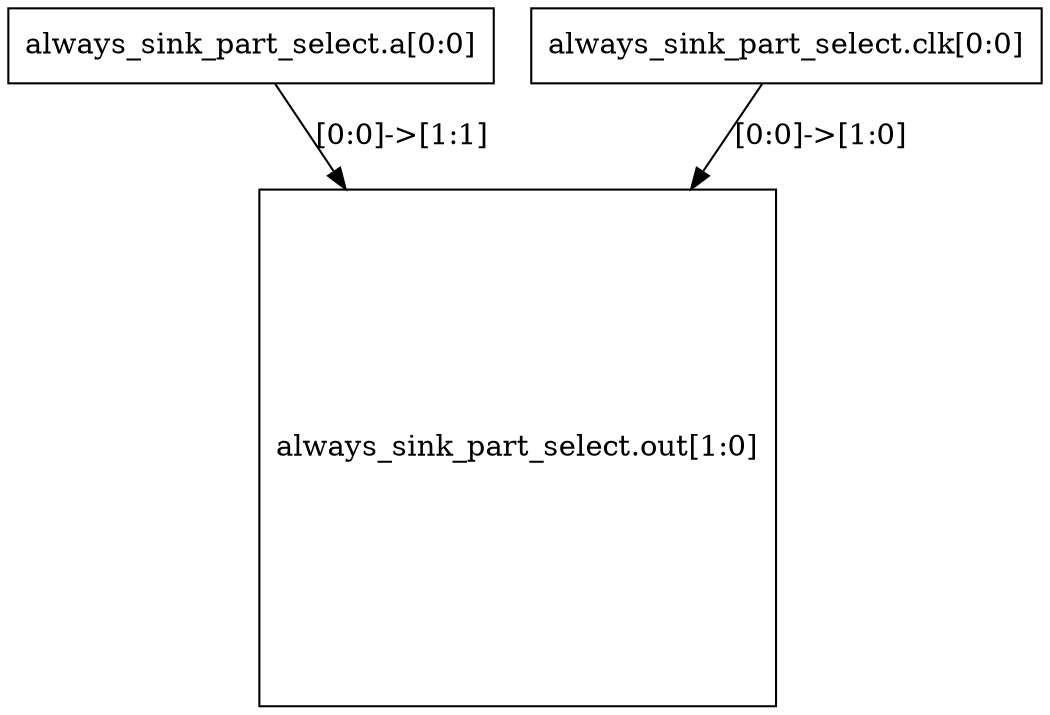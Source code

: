 digraph G {
	"always_sink_part_select.a" -> "always_sink_part_select.out"[label="[0:0]->[1:1]"];
	"always_sink_part_select.clk" -> "always_sink_part_select.out"[label="[0:0]->[1:0]"];
	"always_sink_part_select.a" [shape=rectangle, label="always_sink_part_select.a[0:0]"];
	"always_sink_part_select.clk" [shape=rectangle, label="always_sink_part_select.clk[0:0]"];
	"always_sink_part_select.out" [shape=square, label="always_sink_part_select.out[1:0]"];
}
